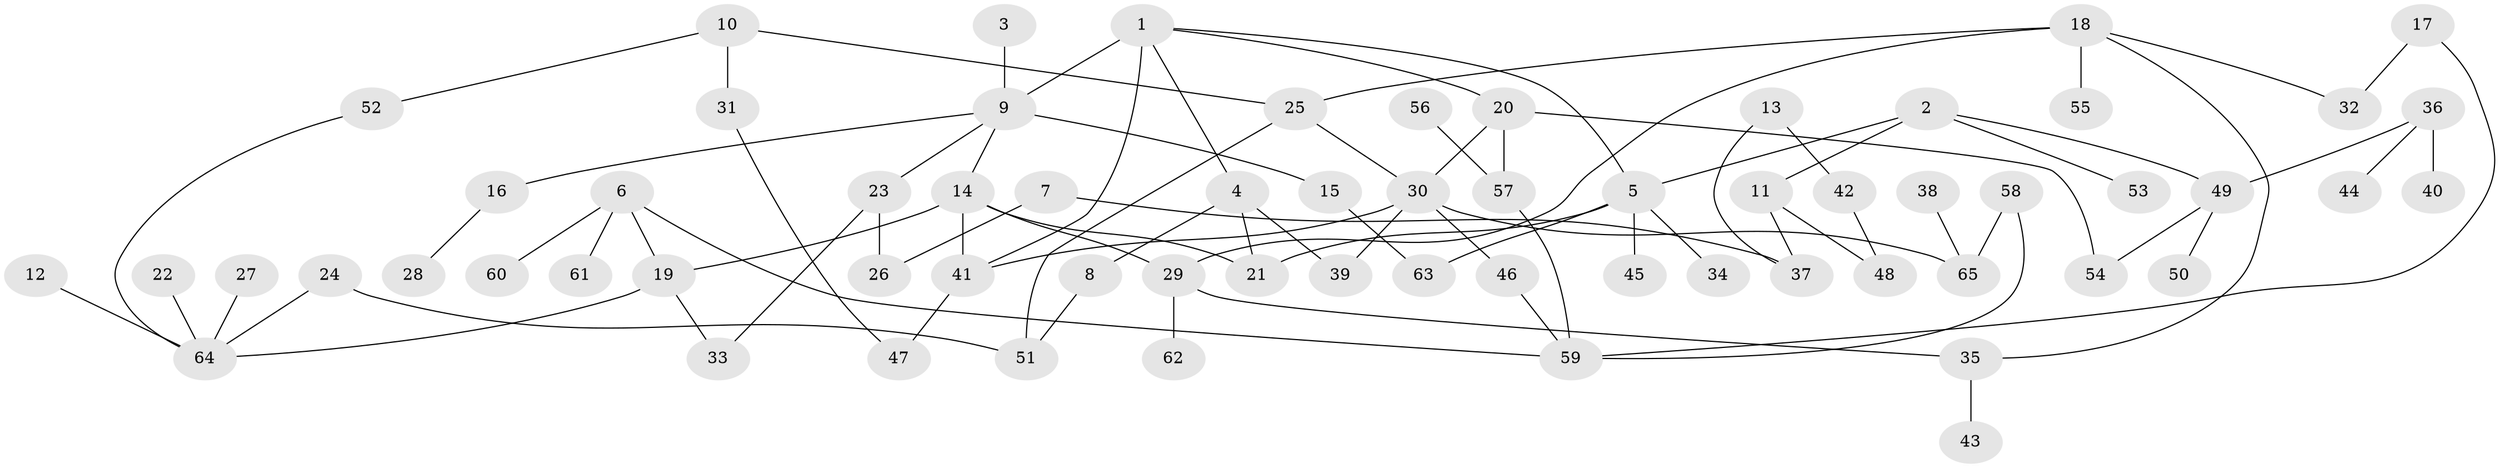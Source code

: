 // original degree distribution, {5: 0.038461538461538464, 6: 0.03076923076923077, 3: 0.19230769230769232, 4: 0.05384615384615385, 2: 0.3076923076923077, 8: 0.007692307692307693, 1: 0.35384615384615387, 7: 0.015384615384615385}
// Generated by graph-tools (version 1.1) at 2025/01/03/09/25 03:01:08]
// undirected, 65 vertices, 84 edges
graph export_dot {
graph [start="1"]
  node [color=gray90,style=filled];
  1;
  2;
  3;
  4;
  5;
  6;
  7;
  8;
  9;
  10;
  11;
  12;
  13;
  14;
  15;
  16;
  17;
  18;
  19;
  20;
  21;
  22;
  23;
  24;
  25;
  26;
  27;
  28;
  29;
  30;
  31;
  32;
  33;
  34;
  35;
  36;
  37;
  38;
  39;
  40;
  41;
  42;
  43;
  44;
  45;
  46;
  47;
  48;
  49;
  50;
  51;
  52;
  53;
  54;
  55;
  56;
  57;
  58;
  59;
  60;
  61;
  62;
  63;
  64;
  65;
  1 -- 4 [weight=1.0];
  1 -- 5 [weight=1.0];
  1 -- 9 [weight=2.0];
  1 -- 20 [weight=1.0];
  1 -- 41 [weight=1.0];
  2 -- 5 [weight=1.0];
  2 -- 11 [weight=1.0];
  2 -- 49 [weight=1.0];
  2 -- 53 [weight=1.0];
  3 -- 9 [weight=1.0];
  4 -- 8 [weight=1.0];
  4 -- 21 [weight=1.0];
  4 -- 39 [weight=1.0];
  5 -- 21 [weight=1.0];
  5 -- 34 [weight=1.0];
  5 -- 45 [weight=1.0];
  5 -- 63 [weight=1.0];
  6 -- 19 [weight=1.0];
  6 -- 59 [weight=1.0];
  6 -- 60 [weight=1.0];
  6 -- 61 [weight=1.0];
  7 -- 26 [weight=1.0];
  7 -- 37 [weight=1.0];
  8 -- 51 [weight=1.0];
  9 -- 14 [weight=1.0];
  9 -- 15 [weight=1.0];
  9 -- 16 [weight=1.0];
  9 -- 23 [weight=1.0];
  10 -- 25 [weight=1.0];
  10 -- 31 [weight=1.0];
  10 -- 52 [weight=1.0];
  11 -- 37 [weight=1.0];
  11 -- 48 [weight=1.0];
  12 -- 64 [weight=1.0];
  13 -- 37 [weight=1.0];
  13 -- 42 [weight=1.0];
  14 -- 19 [weight=1.0];
  14 -- 21 [weight=1.0];
  14 -- 29 [weight=1.0];
  14 -- 41 [weight=1.0];
  15 -- 63 [weight=1.0];
  16 -- 28 [weight=1.0];
  17 -- 32 [weight=1.0];
  17 -- 59 [weight=1.0];
  18 -- 25 [weight=1.0];
  18 -- 29 [weight=1.0];
  18 -- 32 [weight=1.0];
  18 -- 35 [weight=1.0];
  18 -- 55 [weight=1.0];
  19 -- 33 [weight=1.0];
  19 -- 64 [weight=1.0];
  20 -- 30 [weight=1.0];
  20 -- 54 [weight=1.0];
  20 -- 57 [weight=1.0];
  22 -- 64 [weight=1.0];
  23 -- 26 [weight=1.0];
  23 -- 33 [weight=1.0];
  24 -- 51 [weight=1.0];
  24 -- 64 [weight=1.0];
  25 -- 30 [weight=1.0];
  25 -- 51 [weight=1.0];
  27 -- 64 [weight=1.0];
  29 -- 35 [weight=1.0];
  29 -- 62 [weight=1.0];
  30 -- 39 [weight=1.0];
  30 -- 41 [weight=1.0];
  30 -- 46 [weight=1.0];
  30 -- 65 [weight=1.0];
  31 -- 47 [weight=1.0];
  35 -- 43 [weight=1.0];
  36 -- 40 [weight=1.0];
  36 -- 44 [weight=1.0];
  36 -- 49 [weight=1.0];
  38 -- 65 [weight=1.0];
  41 -- 47 [weight=1.0];
  42 -- 48 [weight=1.0];
  46 -- 59 [weight=1.0];
  49 -- 50 [weight=1.0];
  49 -- 54 [weight=1.0];
  52 -- 64 [weight=1.0];
  56 -- 57 [weight=1.0];
  57 -- 59 [weight=1.0];
  58 -- 59 [weight=1.0];
  58 -- 65 [weight=1.0];
}
